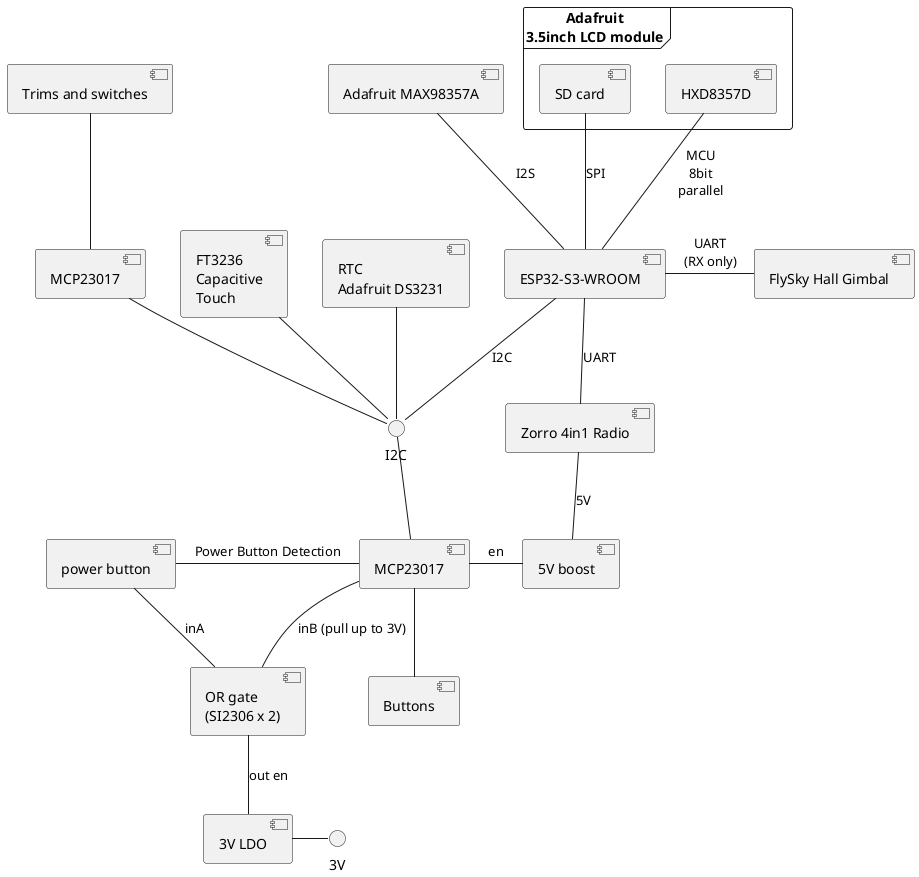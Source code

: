 @startuml
component "ESP32-S3-WROOM" as esp32s3
component "FT3236\nCapacitive\nTouch" as touch
component "MCP23017" as gpio1
component "MCP23017" as gpio2
component "RTC\nAdafruit DS3231" as rtc
component "FlySky Hall Gimbal" as gimbal
component "Zorro 4in1 Radio" as radio
component "Adafruit MAX98357A" as audio
component "Trims and switches" as trims
component "Buttons" as buttons
frame "Adafruit\n3.5inch LCD module" as disp {
	component "HXD8357D" as lcd
	component "SD card" as sdcard
}

esp32s3 -u- audio : I2S
esp32s3 -r- gimbal : UART\n(RX only)
esp32s3 -d- radio : UART
esp32s3 -u- sdcard : SPI
esp32s3 - lcd : MCU\n8bit\nparallel
() I2C
esp32s3 -d- I2C : I2C
touch -- I2C
rtc -d- I2C
gpio1 -u- I2C
gpio2 -d- I2C

gpio1 -d- buttons
gpio2 -u- trims

component "5V boost" as boost
component "3V LDO" as ldo
component "OR gate\n(SI2306 x 2)" as orgate

boost -u- radio : 5V
ldo - 3V

component "power button" as pwrbtn
pwrbtn - gpio1 : Power Button Detection
pwrbtn -d- orgate : inA
gpio1 -d- orgate : inB (pull up to 3V)
orgate -d- ldo : out en

gpio1 -r- boost: en
@enduml